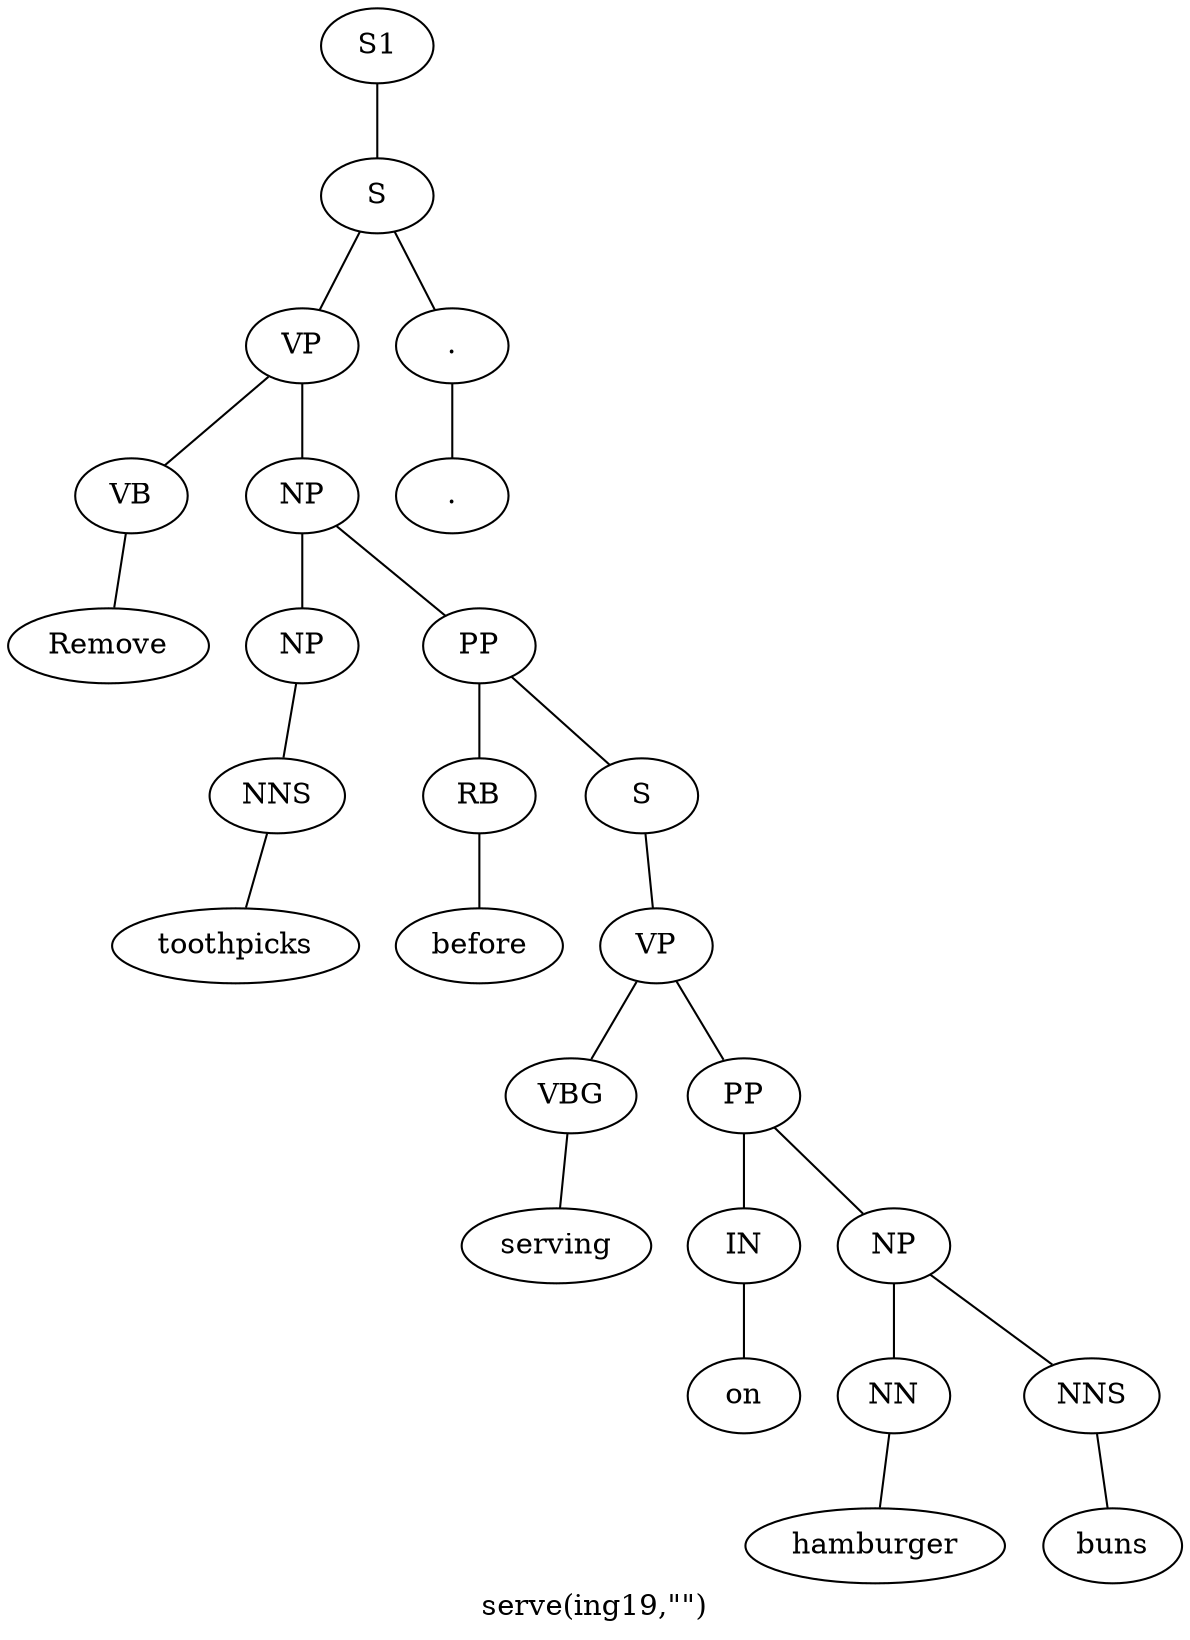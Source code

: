 graph SyntaxGraph {
	label = "serve(ing19,\"\")";
	Node0 [label="S1"];
	Node1 [label="S"];
	Node2 [label="VP"];
	Node3 [label="VB"];
	Node4 [label="Remove"];
	Node5 [label="NP"];
	Node6 [label="NP"];
	Node7 [label="NNS"];
	Node8 [label="toothpicks"];
	Node9 [label="PP"];
	Node10 [label="RB"];
	Node11 [label="before"];
	Node12 [label="S"];
	Node13 [label="VP"];
	Node14 [label="VBG"];
	Node15 [label="serving"];
	Node16 [label="PP"];
	Node17 [label="IN"];
	Node18 [label="on"];
	Node19 [label="NP"];
	Node20 [label="NN"];
	Node21 [label="hamburger"];
	Node22 [label="NNS"];
	Node23 [label="buns"];
	Node24 [label="."];
	Node25 [label="."];

	Node0 -- Node1;
	Node1 -- Node2;
	Node1 -- Node24;
	Node2 -- Node3;
	Node2 -- Node5;
	Node3 -- Node4;
	Node5 -- Node6;
	Node5 -- Node9;
	Node6 -- Node7;
	Node7 -- Node8;
	Node9 -- Node10;
	Node9 -- Node12;
	Node10 -- Node11;
	Node12 -- Node13;
	Node13 -- Node14;
	Node13 -- Node16;
	Node14 -- Node15;
	Node16 -- Node17;
	Node16 -- Node19;
	Node17 -- Node18;
	Node19 -- Node20;
	Node19 -- Node22;
	Node20 -- Node21;
	Node22 -- Node23;
	Node24 -- Node25;
}